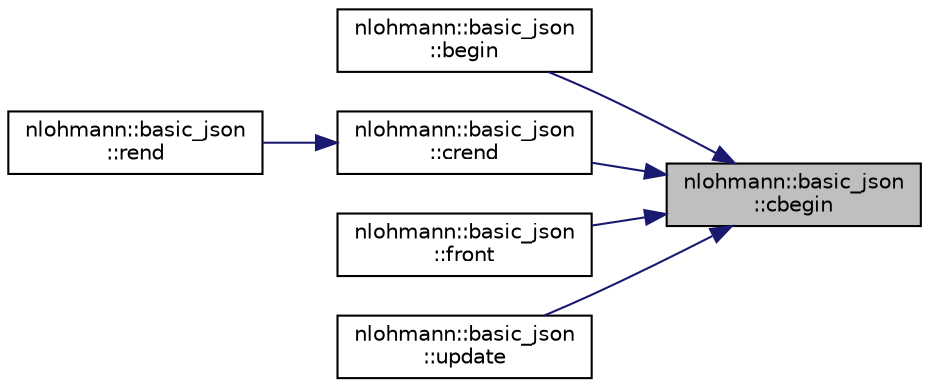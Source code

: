 digraph "nlohmann::basic_json::cbegin"
{
 // LATEX_PDF_SIZE
  edge [fontname="Helvetica",fontsize="10",labelfontname="Helvetica",labelfontsize="10"];
  node [fontname="Helvetica",fontsize="10",shape=record];
  rankdir="RL";
  Node1 [label="nlohmann::basic_json\l::cbegin",height=0.2,width=0.4,color="black", fillcolor="grey75", style="filled", fontcolor="black",tooltip="returns a const iterator to the first element"];
  Node1 -> Node2 [dir="back",color="midnightblue",fontsize="10",style="solid",fontname="Helvetica"];
  Node2 [label="nlohmann::basic_json\l::begin",height=0.2,width=0.4,color="black", fillcolor="white", style="filled",URL="$classnlohmann_1_1basic__json.html#aeb76c192095f808283822c8401d2a3a1",tooltip="returns a const iterator to the first element"];
  Node1 -> Node3 [dir="back",color="midnightblue",fontsize="10",style="solid",fontname="Helvetica"];
  Node3 [label="nlohmann::basic_json\l::crend",height=0.2,width=0.4,color="black", fillcolor="white", style="filled",URL="$classnlohmann_1_1basic__json.html#ae54982c31d6c21e140980ce502425cf6",tooltip="returns a const reverse iterator to one before the first"];
  Node3 -> Node4 [dir="back",color="midnightblue",fontsize="10",style="solid",fontname="Helvetica"];
  Node4 [label="nlohmann::basic_json\l::rend",height=0.2,width=0.4,color="black", fillcolor="white", style="filled",URL="$classnlohmann_1_1basic__json.html#a6adf45af5f550ae31fe3bf0759b9af14",tooltip="returns a const reverse iterator to one before the first"];
  Node1 -> Node5 [dir="back",color="midnightblue",fontsize="10",style="solid",fontname="Helvetica"];
  Node5 [label="nlohmann::basic_json\l::front",height=0.2,width=0.4,color="black", fillcolor="white", style="filled",URL="$classnlohmann_1_1basic__json.html#a135d1239f3189866baaede36ec0701c8",tooltip="access the first element"];
  Node1 -> Node6 [dir="back",color="midnightblue",fontsize="10",style="solid",fontname="Helvetica"];
  Node6 [label="nlohmann::basic_json\l::update",height=0.2,width=0.4,color="black", fillcolor="white", style="filled",URL="$classnlohmann_1_1basic__json.html#a6c02637be3d8bd730a14082cc05f7a85",tooltip="updates a JSON object from another object, overwriting existing keys"];
}
